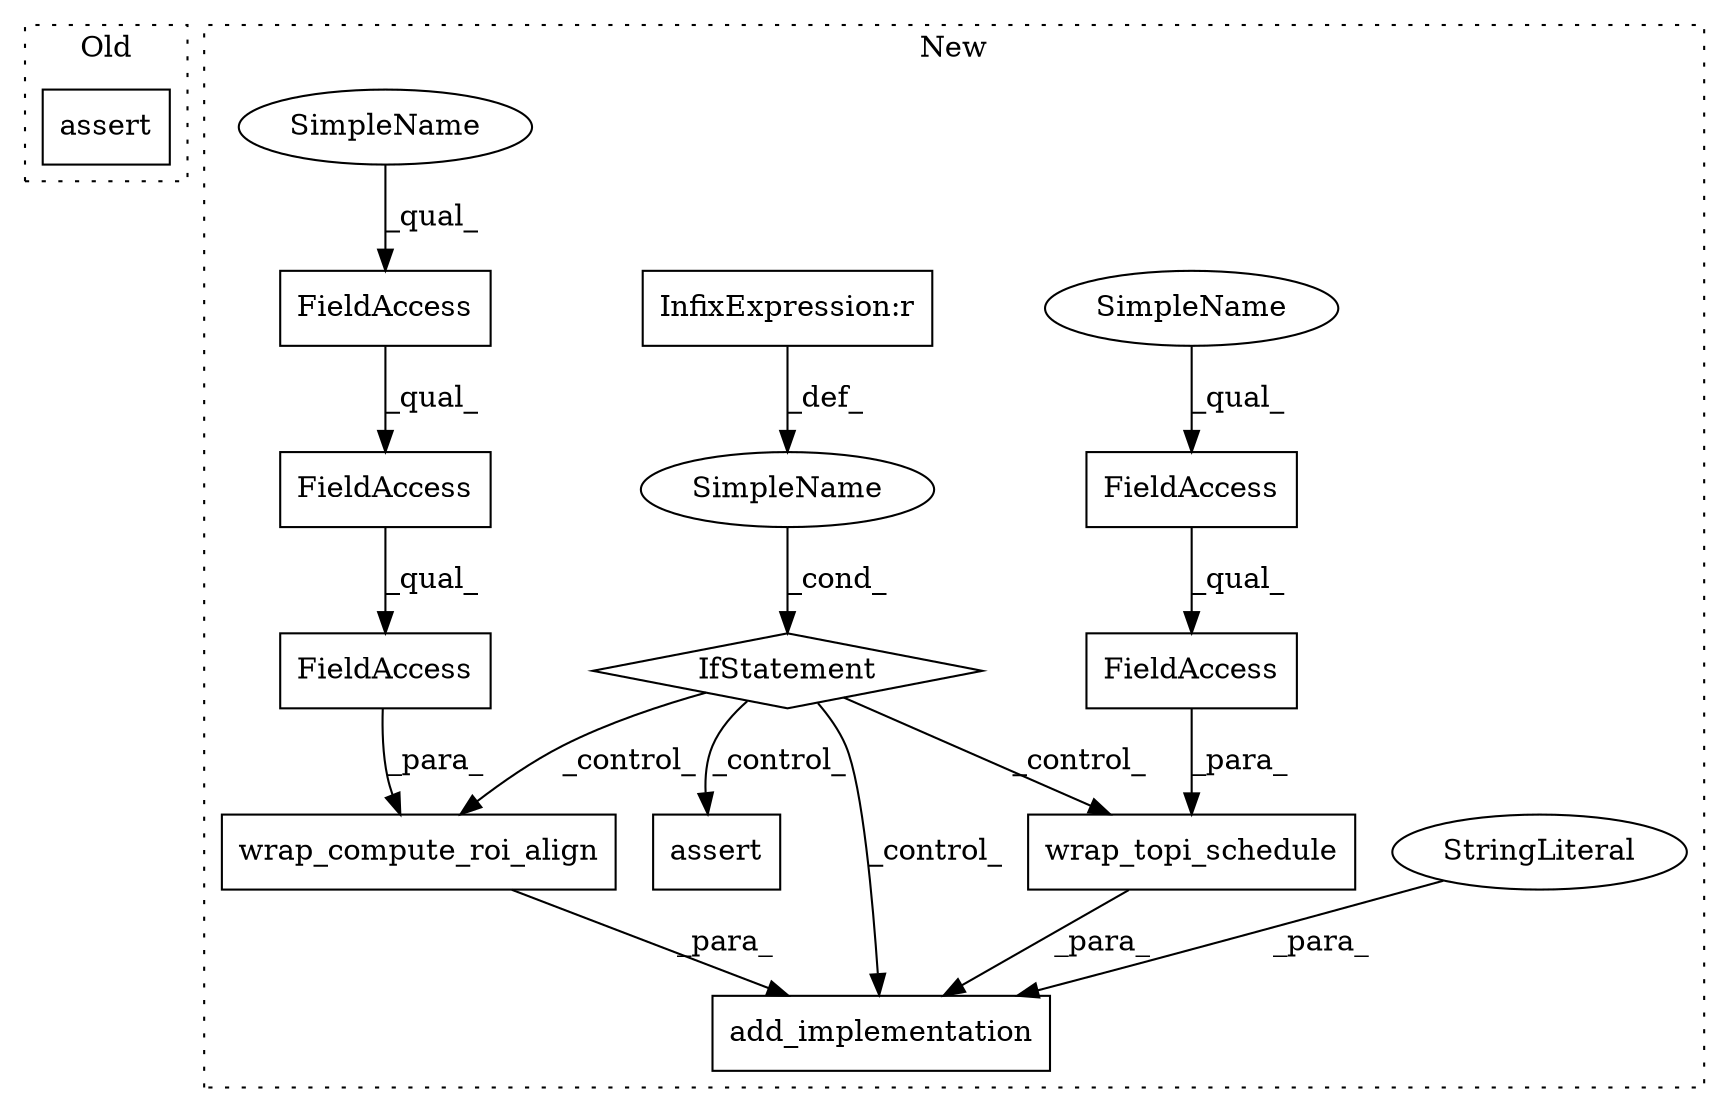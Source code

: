 digraph G {
subgraph cluster0 {
1 [label="assert" a="6" s="38577" l="7" shape="box"];
label = "Old";
style="dotted";
}
subgraph cluster1 {
2 [label="wrap_topi_schedule" a="32" s="38894,38944" l="19,1" shape="box"];
3 [label="SimpleName" a="42" s="" l="" shape="ellipse"];
4 [label="add_implementation" a="32" s="38819,38965" l="19,1" shape="box"];
5 [label="StringLiteral" a="45" s="38946" l="19" shape="ellipse"];
6 [label="InfixExpression:r" a="27" s="38546" l="4" shape="box"];
7 [label="FieldAccess" a="22" s="38913" l="31" shape="box"];
8 [label="IfStatement" a="25" s="38536,38556" l="4,2" shape="diamond"];
9 [label="FieldAccess" a="22" s="38913" l="12" shape="box"];
10 [label="FieldAccess" a="22" s="38861" l="11" shape="box"];
11 [label="FieldAccess" a="22" s="38861" l="16" shape="box"];
12 [label="wrap_compute_roi_align" a="32" s="38838,38892" l="23,1" shape="box"];
13 [label="assert" a="6" s="38744" l="7" shape="box"];
14 [label="FieldAccess" a="22" s="38861" l="31" shape="box"];
15 [label="SimpleName" a="42" s="38861" l="4" shape="ellipse"];
16 [label="SimpleName" a="42" s="38913" l="4" shape="ellipse"];
label = "New";
style="dotted";
}
2 -> 4 [label="_para_"];
3 -> 8 [label="_cond_"];
5 -> 4 [label="_para_"];
6 -> 3 [label="_def_"];
7 -> 2 [label="_para_"];
8 -> 12 [label="_control_"];
8 -> 2 [label="_control_"];
8 -> 4 [label="_control_"];
8 -> 13 [label="_control_"];
9 -> 7 [label="_qual_"];
10 -> 11 [label="_qual_"];
11 -> 14 [label="_qual_"];
12 -> 4 [label="_para_"];
14 -> 12 [label="_para_"];
15 -> 10 [label="_qual_"];
16 -> 9 [label="_qual_"];
}